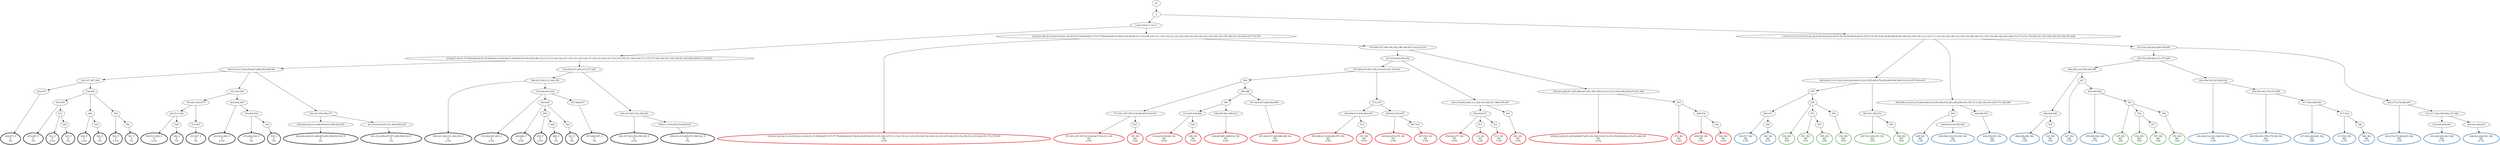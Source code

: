 digraph T {
	{
		rank=same
		161 [penwidth=3,colorscheme=set19,color=0,label="422;475_P\nP\n5%"]
		158 [penwidth=3,colorscheme=set19,color=0,label="474;495_P\nP\n5%"]
		156 [penwidth=3,colorscheme=set19,color=0,label="512_P\nP\n2.5%"]
		154 [penwidth=3,colorscheme=set19,color=0,label="543_P\nP\n5%"]
		152 [penwidth=3,colorscheme=set19,color=0,label="494_P\nP\n2.5%"]
		150 [penwidth=3,colorscheme=set19,color=0,label="542_P\nP\n5%"]
		148 [penwidth=3,colorscheme=set19,color=0,label="529_P\nP\n2.5%"]
		146 [penwidth=3,colorscheme=set19,color=0,label="541_P\nP\n5%"]
		142 [penwidth=3,colorscheme=set19,color=0,label="493;511;528_P\nP\n2.5%"]
		140 [penwidth=3,colorscheme=set19,color=0,label="540_P\nP\n5%"]
		138 [penwidth=3,colorscheme=set19,color=0,label="510;527_P\nP\n5%"]
		136 [penwidth=3,colorscheme=set19,color=0,label="403;432;449_P\nP\n2.5%"]
		134 [penwidth=3,colorscheme=set19,color=0,label="472;492;526_P\nP\n5%"]
		132 [penwidth=3,colorscheme=set19,color=0,label="539_P\nP\n5%"]
		129 [penwidth=3,colorscheme=set19,color=0,label="392;402;420;431;448;459;491;509;525;538_P\nP\n5%"]
		127 [penwidth=3,colorscheme=set19,color=0,label="401;412;430;447;471;490;508;524_P\nP\n5%"]
		124 [penwidth=3,colorscheme=set19,color=0,label="309;321;326;331;344;359_P\nP\n2.5%"]
		122 [penwidth=3,colorscheme=set19,color=0,label="376;384;391;400_P\nP\n2.5%"]
		120 [penwidth=3,colorscheme=set19,color=0,label="429;446_P\nP\n2.5%"]
		118 [penwidth=3,colorscheme=set19,color=0,label="458_P\nP\n2.5%"]
		116 [penwidth=3,colorscheme=set19,color=0,label="489_P\nP\n5%"]
		114 [penwidth=3,colorscheme=set19,color=0,label="523_P\nP\n5%"]
		112 [penwidth=3,colorscheme=set19,color=0,label="457;488;507_P\nP\n5%"]
		110 [penwidth=3,colorscheme=set19,color=0,label="320;337;343;352;358;383_P\nP\n2.5%"]
		108 [penwidth=3,colorscheme=set19,color=0,label="399;411;419;445;470;506;522_P\nP\n5%"]
		106 [penwidth=3,colorscheme=set19,color=1,label="18;20;21;28;32;33;34;35;39;41;44;49;53;57;59;66;69;73;75;77;78;80;82;83;87;89;91;94;95;98;101;103;106;107;111;114;118;121;123;125;129;132;140;142;143;145;148;150;154;158;161;163;166;167;172;176_M1\nM1\n2.9%"]
		100 [penwidth=3,colorscheme=set19,color=1,label="373;381;387;397;415;440;467;516;533_M1\nM1\n2.9%"]
		98 [penwidth=3,colorscheme=set19,color=1,label="545_M1\nM1\n5.9%"]
		94 [penwidth=3,colorscheme=set19,color=1,label="414;425;439;466_M1\nM1\n8.8%"]
		92 [penwidth=3,colorscheme=set19,color=1,label="500_M1\nM1\n5.9%"]
		90 [penwidth=3,colorscheme=set19,color=1,label="438;465;481;499;532_M1\nM1\n5.9%"]
		88 [penwidth=3,colorscheme=set19,color=1,label="407;424;437;464;480;498_M1\nM1\n8.8%"]
		85 [penwidth=3,colorscheme=set19,color=1,label="395;406;413;436;463;479_M1\nM1\n5.9%"]
		83 [penwidth=3,colorscheme=set19,color=1,label="515_M1\nM1\n5.9%"]
		81 [penwidth=3,colorscheme=set19,color=1,label="405;423;453;478_M1\nM1\n2.9%"]
		79 [penwidth=3,colorscheme=set19,color=1,label="497;514_M1\nM1\n5.9%"]
		76 [penwidth=3,colorscheme=set19,color=1,label="452;462;477_M1\nM1\n2.9%"]
		74 [penwidth=3,colorscheme=set19,color=1,label="513_M1\nM1\n5.9%"]
		72 [penwidth=3,colorscheme=set19,color=1,label="531_M1\nM1\n5.9%"]
		70 [penwidth=3,colorscheme=set19,color=1,label="461_M1\nM1\n5.9%"]
		68 [penwidth=3,colorscheme=set19,color=1,label="238;243;248;251;265;268;287;291;301;304;310;315;333;354;360;404;435;451;460_M1\nM1\n2.9%"]
		66 [penwidth=3,colorscheme=set19,color=1,label="476_M1\nM1\n2.9%"]
		64 [penwidth=3,colorscheme=set19,color=1,label="496;530_M1\nM1\n5.9%"]
		62 [penwidth=3,colorscheme=set19,color=1,label="544_M1\nM1\n5.9%"]
		57 [penwidth=3,colorscheme=set19,color=2,label="520;537_M2\nM2\n3.3%"]
		55 [penwidth=3,colorscheme=set19,color=2,label="549_M2\nM2\n6.7%"]
		52 [penwidth=3,colorscheme=set19,color=2,label="409_M2\nM2\n3.3%"]
		50 [penwidth=3,colorscheme=set19,color=2,label="469;504;519;535;548_M2\nM2\n6.7%"]
		48 [penwidth=3,colorscheme=set19,color=2,label="444;456;503_M2\nM2\n10%"]
		43 [penwidth=3,colorscheme=set19,color=2,label="408;428;486_M2\nM2\n3.3%"]
		41 [penwidth=3,colorscheme=set19,color=2,label="518_M2\nM2\n10%"]
		39 [penwidth=3,colorscheme=set19,color=2,label="427_M2\nM2\n3.3%"]
		37 [penwidth=3,colorscheme=set19,color=2,label="455;485;502_M2\nM2\n6.7%"]
		35 [penwidth=3,colorscheme=set19,color=2,label="302;306;318;323;329;336_M2\nM2\n3.3%"]
		33 [penwidth=3,colorscheme=set19,color=2,label="349;356;363;370;375;389_M2\nM2\n3.3%"]
		31 [penwidth=3,colorscheme=set19,color=2,label="417;443;468;484_M2\nM2\n10%"]
		29 [penwidth=3,colorscheme=set19,color=2,label="517;534_M2\nM2\n6.7%"]
		27 [penwidth=3,colorscheme=set19,color=2,label="546_M2\nM2\n6.7%"]
		25 [penwidth=3,colorscheme=set19,color=2,label="262;270;279;288;293_M2\nM2\n3.3%"]
		22 [penwidth=3,colorscheme=set19,color=2,label="416;442;454;483_M2\nM2\n6.7%"]
		20 [penwidth=3,colorscheme=set19,color=2,label="426;441;482;501_M2\nM2\n6.7%"]
		18 [penwidth=3,colorscheme=set19,color=3,label="487;521;550;553_M3\nM3\n10%"]
		16 [penwidth=3,colorscheme=set19,color=3,label="558_M3\nM3\n10%"]
		14 [penwidth=3,colorscheme=set19,color=3,label="536_M3\nM3\n10%"]
		12 [penwidth=3,colorscheme=set19,color=3,label="551_M3\nM3\n10%"]
		10 [penwidth=3,colorscheme=set19,color=3,label="555_M3\nM3\n10%"]
		8 [penwidth=3,colorscheme=set19,color=3,label="554_M3\nM3\n10%"]
		6 [penwidth=3,colorscheme=set19,color=3,label="547_M3\nM3\n10%"]
		4 [penwidth=3,colorscheme=set19,color=3,label="552_M3\nM3\n10%"]
		2 [penwidth=3,colorscheme=set19,color=3,label="557_M3\nM3\n10%"]
		0 [penwidth=3,colorscheme=set19,color=3,label="556_M3\nM3\n10%"]
	}
	168 [label="GL"]
	167 [label="0"]
	166 [label="2;4;6;7;8;9;11;14;17"]
	165 [label="23;26;27;30;31;37;38;40;46;48;51;55;56;60;61;63;65;68;71;85;90;93;97;99;104;108;110;112;115;120;122;127;130;131;134;136;137;139;141;144;147;152;153;156;157;165;169;171;175;177;182;186;191;195;198;201;203;206;209;217;218;225"]
	164 [label="230;233;237;242;256;267;284;290;296;300"]
	163 [label="322;327;367;394"]
	162 [label="422;475"]
	160 [label="434;450"]
	159 [label="474;495"]
	157 [label="512"]
	155 [label="543"]
	153 [label="494"]
	151 [label="542"]
	149 [label="529"]
	147 [label="541"]
	145 [label="332;339;346"]
	144 [label="393;421;433;473"]
	143 [label="493;511;528"]
	141 [label="540"]
	139 [label="510;527"]
	137 [label="403;432;449"]
	135 [label="472;492;526"]
	133 [label="539"]
	131 [label="338;345;353;366;377"]
	130 [label="392;402;420;431;448;459;491;509;525;538"]
	128 [label="401;412;430;447;471;490;508;524"]
	126 [label="232;236;247;264;273;277;283"]
	125 [label="309;321;326;331;344;359"]
	123 [label="376;384;391;400"]
	121 [label="429;446"]
	119 [label="458"]
	117 [label="489"]
	115 [label="523"]
	113 [label="457;488;507"]
	111 [label="320;337;343;352;358;383"]
	109 [label="399;411;419;445;470;506;522"]
	107 [label="18;20;21;28;32;33;34;35;39;41;44;49;53;57;59;66;69;73;75;77;78;80;82;83;87;89;91;94;95;98;101;103;106;107;111;114;118;121;123;125;129;132;140;142;143;145;148;150;154;158;161;163;166;167;172;176"]
	105 [label="178;184;187;188;189;192;196;199;207;210;212;219"]
	104 [label="227;234;244;249;252"]
	103 [label="257;269;274;297;305;316;335;341;355;361"]
	102 [label="369"]
	101 [label="373;381;387;397;415;440;467;516;533"]
	99 [label="545"]
	97 [label="380;386"]
	96 [label="396"]
	95 [label="414;425;439;466"]
	93 [label="500"]
	91 [label="438;465;481;499;532"]
	89 [label="407;424;437;464;480;498"]
	87 [label="372;379"]
	86 [label="395;406;413;436;463;479"]
	84 [label="515"]
	82 [label="405;423;453;478"]
	80 [label="497;514"]
	78 [label="261;278;285;292;311;328;334;340;347;368;378;385"]
	77 [label="452;462;477"]
	75 [label="513"]
	73 [label="531"]
	71 [label="461"]
	69 [label="238;243;248;251;265;268;287;291;301;304;310;315;333;354;360;404;435;451;460"]
	67 [label="476"]
	65 [label="496;530"]
	63 [label="544"]
	61 [label="1;3;5;10;12;13;15;16;19;22;24;25;29;36;42;43;45;47;50;52;54;58;62;64;67;70;72;74;76;79;81;84;86;88;92;96;100;102;105;109;113;116;117;119;124;126;128;133;135;138;146;149;151;155;159;160;162;164;168;170;173;174;179;180;181;183;185;190;193;194;197;200"]
	60 [label="202;204;211;215;221;224;226;229;231;241;255;260;276;282;295;299;308;314;319;357;410;418"]
	59 [label="505"]
	58 [label="520;537"]
	56 [label="549"]
	54 [label="205;208;214;223;235;240;246;254;259;266;272;281;286;289;303;307;313;325;330;351;365;371;382;390"]
	53 [label="409"]
	51 [label="469;504;519;535;548"]
	49 [label="444;456;503"]
	47 [label="213;216;220;222;228;239;245"]
	46 [label="250;253;258;263;271;275;280"]
	45 [label="294;298;324;350;364;398"]
	44 [label="408;428;486"]
	42 [label="518"]
	40 [label="427"]
	38 [label="455;485;502"]
	36 [label="302;306;318;323;329;336"]
	34 [label="349;356;363;370;375;389"]
	32 [label="417;443;468;484"]
	30 [label="517;534"]
	28 [label="546"]
	26 [label="262;270;279;288;293"]
	24 [label="312;317;342;348;362;374;388"]
	23 [label="416;442;454;483"]
	21 [label="426;441;482;501"]
	19 [label="487;521;550;553"]
	17 [label="558"]
	15 [label="536"]
	13 [label="551"]
	11 [label="555"]
	9 [label="554"]
	7 [label="547"]
	5 [label="552"]
	3 [label="557"]
	1 [label="556"]
	168 -> 167
	167 -> 166
	167 -> 61
	166 -> 165
	166 -> 107
	165 -> 164
	165 -> 126
	164 -> 163
	164 -> 145
	164 -> 131
	163 -> 162
	163 -> 160
	162 -> 161
	160 -> 159
	160 -> 153
	160 -> 149
	159 -> 158
	159 -> 157
	157 -> 156
	157 -> 155
	155 -> 154
	153 -> 152
	153 -> 151
	151 -> 150
	149 -> 148
	149 -> 147
	147 -> 146
	145 -> 144
	145 -> 137
	144 -> 143
	144 -> 139
	143 -> 142
	143 -> 141
	141 -> 140
	139 -> 138
	137 -> 136
	137 -> 135
	135 -> 134
	135 -> 133
	133 -> 132
	131 -> 130
	131 -> 128
	130 -> 129
	128 -> 127
	126 -> 125
	126 -> 111
	125 -> 124
	125 -> 123
	123 -> 122
	123 -> 121
	123 -> 113
	121 -> 120
	121 -> 119
	121 -> 115
	119 -> 118
	119 -> 117
	117 -> 116
	115 -> 114
	113 -> 112
	111 -> 110
	111 -> 109
	109 -> 108
	107 -> 106
	107 -> 105
	105 -> 104
	105 -> 69
	104 -> 103
	104 -> 78
	103 -> 102
	103 -> 87
	102 -> 101
	102 -> 97
	101 -> 100
	101 -> 99
	99 -> 98
	97 -> 96
	97 -> 89
	96 -> 95
	96 -> 91
	95 -> 94
	95 -> 93
	93 -> 92
	91 -> 90
	89 -> 88
	87 -> 86
	87 -> 82
	86 -> 85
	86 -> 84
	84 -> 83
	82 -> 81
	82 -> 80
	80 -> 79
	78 -> 77
	78 -> 71
	77 -> 76
	77 -> 75
	77 -> 73
	75 -> 74
	73 -> 72
	71 -> 70
	69 -> 68
	69 -> 67
	67 -> 66
	67 -> 65
	65 -> 64
	65 -> 63
	63 -> 62
	61 -> 60
	61 -> 54
	61 -> 47
	60 -> 59
	60 -> 19
	59 -> 58
	59 -> 15
	58 -> 57
	58 -> 56
	56 -> 55
	54 -> 53
	54 -> 49
	53 -> 52
	53 -> 51
	51 -> 50
	49 -> 48
	47 -> 46
	47 -> 26
	46 -> 45
	46 -> 36
	45 -> 44
	45 -> 40
	44 -> 43
	44 -> 42
	42 -> 41
	40 -> 39
	40 -> 38
	38 -> 37
	38 -> 7
	36 -> 35
	36 -> 34
	34 -> 33
	34 -> 32
	32 -> 31
	32 -> 30
	30 -> 29
	30 -> 28
	28 -> 27
	26 -> 25
	26 -> 24
	24 -> 23
	24 -> 21
	23 -> 22
	21 -> 20
	19 -> 18
	19 -> 17
	17 -> 16
	15 -> 14
	15 -> 13
	15 -> 9
	13 -> 12
	13 -> 11
	11 -> 10
	9 -> 8
	7 -> 6
	7 -> 5
	7 -> 1
	5 -> 4
	5 -> 3
	3 -> 2
	1 -> 0
}

